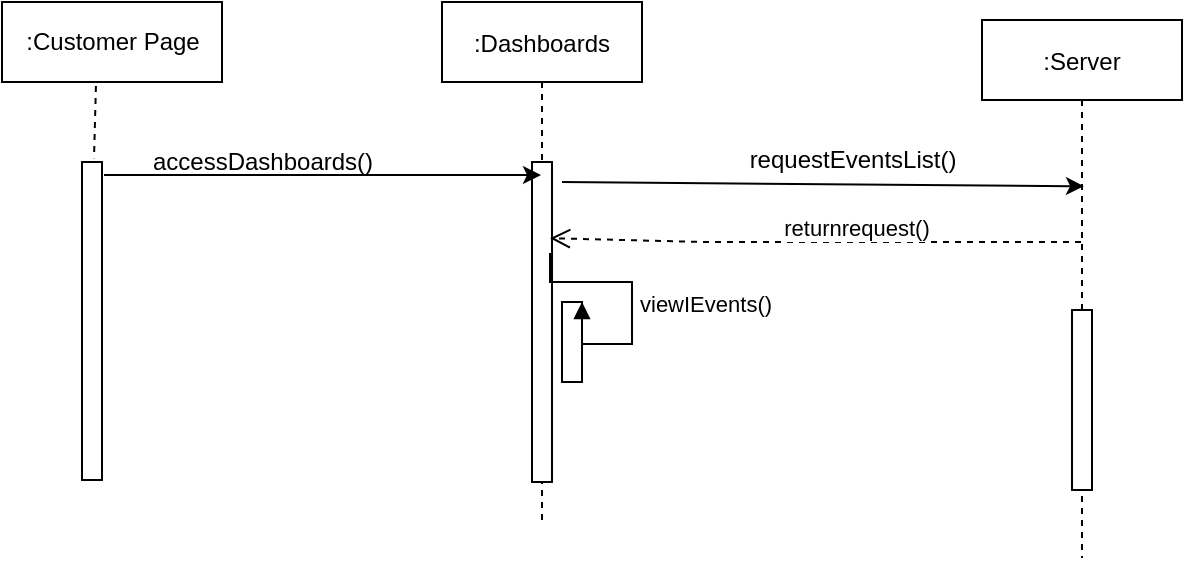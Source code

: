 <mxfile version="14.7.9" type="device"><diagram id="ZxMDdCQOA4zWB6xSsAQX" name="Page-1"><mxGraphModel dx="868" dy="450" grid="1" gridSize="10" guides="1" tooltips="1" connect="1" arrows="1" fold="1" page="1" pageScale="1" pageWidth="850" pageHeight="1100" math="0" shadow="0"><root><mxCell id="0"/><mxCell id="1" parent="0"/><mxCell id="hKaVn8eIrEFjS0q8NGZm-1" value="" style="html=1;points=[];perimeter=orthogonalPerimeter;" vertex="1" parent="1"><mxGeometry x="260" y="131" width="10" height="159" as="geometry"/></mxCell><mxCell id="hKaVn8eIrEFjS0q8NGZm-2" value=":Dashboards" style="shape=umlLifeline;perimeter=lifelinePerimeter;container=1;collapsible=0;recursiveResize=0;rounded=0;shadow=0;strokeWidth=1;" vertex="1" parent="1"><mxGeometry x="440" y="51" width="100" height="259" as="geometry"/></mxCell><mxCell id="hKaVn8eIrEFjS0q8NGZm-3" value="" style="points=[];perimeter=orthogonalPerimeter;rounded=0;shadow=0;strokeWidth=1;" vertex="1" parent="hKaVn8eIrEFjS0q8NGZm-2"><mxGeometry x="45" y="80" width="10" height="160" as="geometry"/></mxCell><mxCell id="hKaVn8eIrEFjS0q8NGZm-4" value="" style="html=1;points=[];perimeter=orthogonalPerimeter;" vertex="1" parent="hKaVn8eIrEFjS0q8NGZm-2"><mxGeometry x="60" y="150" width="10" height="40" as="geometry"/></mxCell><mxCell id="hKaVn8eIrEFjS0q8NGZm-5" value="viewIEvents()" style="edgeStyle=orthogonalEdgeStyle;html=1;align=left;spacingLeft=2;endArrow=block;rounded=0;entryX=1;entryY=0;exitX=0.9;exitY=0.284;exitDx=0;exitDy=0;exitPerimeter=0;" edge="1" parent="hKaVn8eIrEFjS0q8NGZm-2" source="hKaVn8eIrEFjS0q8NGZm-3" target="hKaVn8eIrEFjS0q8NGZm-4"><mxGeometry relative="1" as="geometry"><mxPoint x="65" y="170" as="sourcePoint"/><Array as="points"><mxPoint x="54" y="140"/><mxPoint x="95" y="140"/><mxPoint x="95" y="171"/><mxPoint x="70" y="171"/></Array></mxGeometry></mxCell><mxCell id="hKaVn8eIrEFjS0q8NGZm-6" value=":Server" style="shape=umlLifeline;perimeter=lifelinePerimeter;container=1;collapsible=0;recursiveResize=0;rounded=0;shadow=0;strokeWidth=1;" vertex="1" parent="1"><mxGeometry x="710" y="60" width="100" height="269" as="geometry"/></mxCell><mxCell id="hKaVn8eIrEFjS0q8NGZm-7" value="" style="points=[];perimeter=orthogonalPerimeter;rounded=0;shadow=0;strokeWidth=1;" vertex="1" parent="hKaVn8eIrEFjS0q8NGZm-6"><mxGeometry x="45" y="145" width="10" height="90" as="geometry"/></mxCell><mxCell id="hKaVn8eIrEFjS0q8NGZm-8" value=":Customer Page" style="html=1;" vertex="1" parent="1"><mxGeometry x="220" y="51" width="110" height="40" as="geometry"/></mxCell><mxCell id="hKaVn8eIrEFjS0q8NGZm-9" value="" style="endArrow=none;dashed=1;html=1;exitX=0.427;exitY=1.05;exitDx=0;exitDy=0;exitPerimeter=0;entryX=0.6;entryY=-0.012;entryDx=0;entryDy=0;entryPerimeter=0;" edge="1" parent="1" source="hKaVn8eIrEFjS0q8NGZm-8" target="hKaVn8eIrEFjS0q8NGZm-1"><mxGeometry width="50" height="50" relative="1" as="geometry"><mxPoint x="580" y="231" as="sourcePoint"/><mxPoint x="630" y="181" as="targetPoint"/></mxGeometry></mxCell><mxCell id="hKaVn8eIrEFjS0q8NGZm-10" value="" style="endArrow=classic;html=1;exitX=1.1;exitY=0.041;exitDx=0;exitDy=0;exitPerimeter=0;" edge="1" parent="1" source="hKaVn8eIrEFjS0q8NGZm-1" target="hKaVn8eIrEFjS0q8NGZm-2"><mxGeometry width="50" height="50" relative="1" as="geometry"><mxPoint x="480" y="281" as="sourcePoint"/><mxPoint x="530" y="231" as="targetPoint"/></mxGeometry></mxCell><mxCell id="hKaVn8eIrEFjS0q8NGZm-11" value="accessDashboards()" style="text;html=1;align=center;verticalAlign=middle;resizable=0;points=[];autosize=1;strokeColor=none;" vertex="1" parent="1"><mxGeometry x="285" y="121" width="130" height="20" as="geometry"/></mxCell><mxCell id="hKaVn8eIrEFjS0q8NGZm-12" value="" style="endArrow=classic;html=1;entryX=0.51;entryY=0.309;entryDx=0;entryDy=0;entryPerimeter=0;" edge="1" parent="1" target="hKaVn8eIrEFjS0q8NGZm-6"><mxGeometry width="50" height="50" relative="1" as="geometry"><mxPoint x="500" y="141" as="sourcePoint"/><mxPoint x="840" y="151" as="targetPoint"/></mxGeometry></mxCell><mxCell id="hKaVn8eIrEFjS0q8NGZm-13" value="requestEventsList()" style="text;html=1;align=center;verticalAlign=middle;resizable=0;points=[];autosize=1;strokeColor=none;" vertex="1" parent="1"><mxGeometry x="585" y="120" width="120" height="20" as="geometry"/></mxCell><mxCell id="hKaVn8eIrEFjS0q8NGZm-14" value="returnrequest()" style="html=1;verticalAlign=bottom;endArrow=open;dashed=1;endSize=8;entryX=0.9;entryY=0.238;entryDx=0;entryDy=0;entryPerimeter=0;" edge="1" parent="1" source="hKaVn8eIrEFjS0q8NGZm-6" target="hKaVn8eIrEFjS0q8NGZm-3"><mxGeometry x="-0.143" y="2" relative="1" as="geometry"><mxPoint x="550" y="251" as="sourcePoint"/><mxPoint x="470" y="251" as="targetPoint"/><Array as="points"><mxPoint x="570" y="171"/></Array><mxPoint x="1" as="offset"/></mxGeometry></mxCell></root></mxGraphModel></diagram></mxfile>
